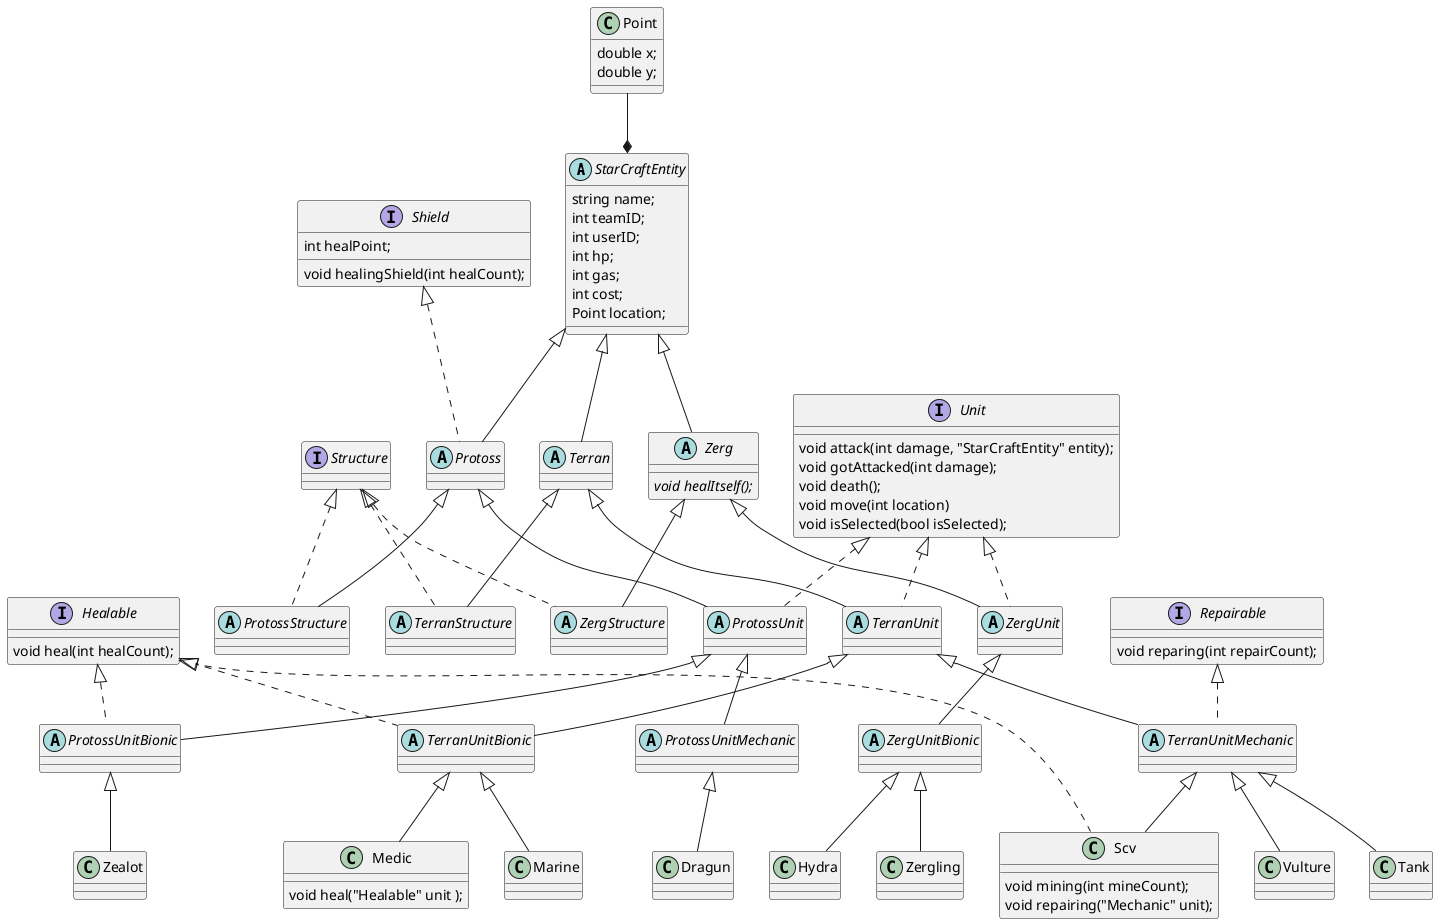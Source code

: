 /// b4팀 스타크래프트 설계도
@startuml
abstract class "StarCraftEntity" {
string name;
int teamID;
int userID;
int hp;
int gas;
int cost;
Point location;
}

class Point {
    double x;
    double y;

}

Point --* "StarCraftEntity"

abstract class "Terran" extends "StarCraftEntity"{
}

abstract class "Zerg" extends "StarCraftEntity" {
{abstract} void healItself();
}

abstract class "Protoss" extends "StarCraftEntity" implements Shield{
}

abstract class "TerranUnit" extends "Terran" implements "Unit" {
'    void attack(int damage);
''    공격못하는건 0
}

abstract class "TerranStructure"  extends "Terran" implements "Structure" {
}

abstract class "ZergUnit"  extends "Zerg" implements "Unit" {
}

abstract class "ZergStructure" extends "Zerg" implements "Structure" {
}


abstract class "ProtossUnit" extends "Protoss" implements "Unit"{
}

abstract class "ProtossStructure" extends "Protoss" implements "Structure" {
}

abstract class "TerranUnitBionic" extends "TerranUnit" implements "Healable" {

}

abstract class "TerranUnitMechanic" extends "TerranUnit" implements "Repairable"{
}

abstract class "ZergUnitBionic" extends "ZergUnit"{
}

abstract class "ProtossUnitBionic" extends "ProtossUnit" implements "Healable" {
}

abstract class "ProtossUnitMechanic" extends "ProtossUnit" {
}

interface "Unit" {
    void attack(int damage, "StarCraftEntity" entity);
    void gotAttacked(int damage);
    void death();
    void move(int location)
    void isSelected(bool isSelected);
}

interface "Structure" {
'추상클래스 = 신분, 핏줄
'인터페이스 = acting
'유닛이 이동할수있는가? 동작만 하면 되는데 핏줄을 이어받을 필요가있나?
'scv, medic을 먼저 구현하고 올라가기, 공통된것을 묶기 위함, 유지보수(oop목표)

}

'interface "Bionic" {
''들어갈 속성이 없다.
'}
'
'interface "Mechanic" {
''들어갈 속성이 없다.
'}

interface Healable {
'스스로 vs 남이
    void heal(int healCount);
}

'interface Healer {
'}

interface Shield {
'값 저장, 자동 회복 양 등등..
    int healPoint;
    void healingShield(int healCount);
}

'interface Repairer {
'}

interface Repairable {

    void reparing(int repairCount);
}

'interface Miner {
'}

class "Marine" extends "TerranUnitBionic"  {
}

class "Medic" extends "TerranUnitBionic"  {
    void heal("Healable" unit );
}

class "Tank" extends "TerranUnitMechanic"  {
}

class "Vulture" extends "TerranUnitMechanic" {
}

class "Scv" extends "TerranUnitMechanic" implements "Healable"{
'힐이 가능.
    void mining(int mineCount);
    void repairing("Mechanic" unit);
}

'class "Hatchery" {
'}

class "Zergling" extends "ZergUnitBionic" {
}

class "Hydra" extends "ZergUnitBionic"{
}

class "Zealot" extends "ProtossUnitBionic" {

}

class "Dragun" extends "ProtossUnitMechanic"{
}

'그룹화 메서드 ?

@enduml
